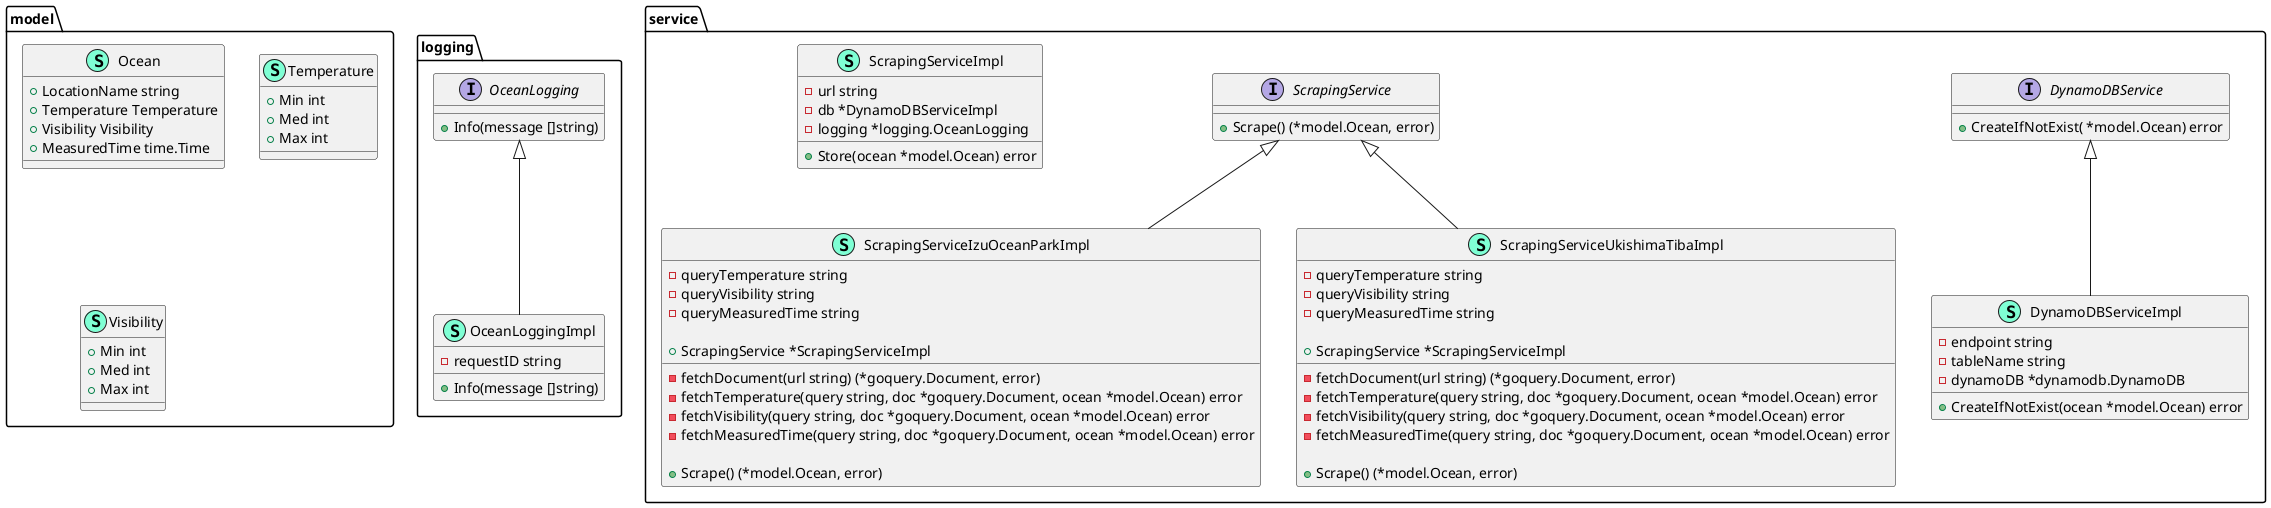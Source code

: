 @startuml
namespace logging {
    interface OceanLogging  {
        + Info(message []string) 

    }
    class OceanLoggingImpl << (S,Aquamarine) >> {
        - requestID string

        + Info(message []string) 

    }
}

"logging.OceanLogging" <|-- "logging.OceanLoggingImpl"

namespace model {
    class Ocean << (S,Aquamarine) >> {
        + LocationName string
        + Temperature Temperature
        + Visibility Visibility
        + MeasuredTime time.Time

    }
    class Temperature << (S,Aquamarine) >> {
        + Min int
        + Med int
        + Max int

    }
    class Visibility << (S,Aquamarine) >> {
        + Min int
        + Med int
        + Max int

    }
}


namespace service {
    interface DynamoDBService  {
        + CreateIfNotExist( *model.Ocean) error

    }
    class DynamoDBServiceImpl << (S,Aquamarine) >> {
        - endpoint string
        - tableName string
        - dynamoDB *dynamodb.DynamoDB

        + CreateIfNotExist(ocean *model.Ocean) error

    }
    interface ScrapingService  {
        + Scrape() (*model.Ocean, error)

    }
    class ScrapingServiceImpl << (S,Aquamarine) >> {
        - url string
        - db *DynamoDBServiceImpl
        - logging *logging.OceanLogging

        + Store(ocean *model.Ocean) error

    }
    class ScrapingServiceIzuOceanParkImpl << (S,Aquamarine) >> {
        - queryTemperature string
        - queryVisibility string
        - queryMeasuredTime string

        + ScrapingService *ScrapingServiceImpl

        - fetchDocument(url string) (*goquery.Document, error)
        - fetchTemperature(query string, doc *goquery.Document, ocean *model.Ocean) error
        - fetchVisibility(query string, doc *goquery.Document, ocean *model.Ocean) error
        - fetchMeasuredTime(query string, doc *goquery.Document, ocean *model.Ocean) error

        + Scrape() (*model.Ocean, error)

    }
    class ScrapingServiceUkishimaTibaImpl << (S,Aquamarine) >> {
        - queryTemperature string
        - queryVisibility string
        - queryMeasuredTime string

        + ScrapingService *ScrapingServiceImpl

        - fetchDocument(url string) (*goquery.Document, error)
        - fetchTemperature(query string, doc *goquery.Document, ocean *model.Ocean) error
        - fetchVisibility(query string, doc *goquery.Document, ocean *model.Ocean) error
        - fetchMeasuredTime(query string, doc *goquery.Document, ocean *model.Ocean) error

        + Scrape() (*model.Ocean, error)

    }
}

"service.DynamoDBService" <|-- "service.DynamoDBServiceImpl"
"service.ScrapingService" <|-- "service.ScrapingServiceIzuOceanParkImpl"
"service.ScrapingService" <|-- "service.ScrapingServiceUkishimaTibaImpl"

@enduml
